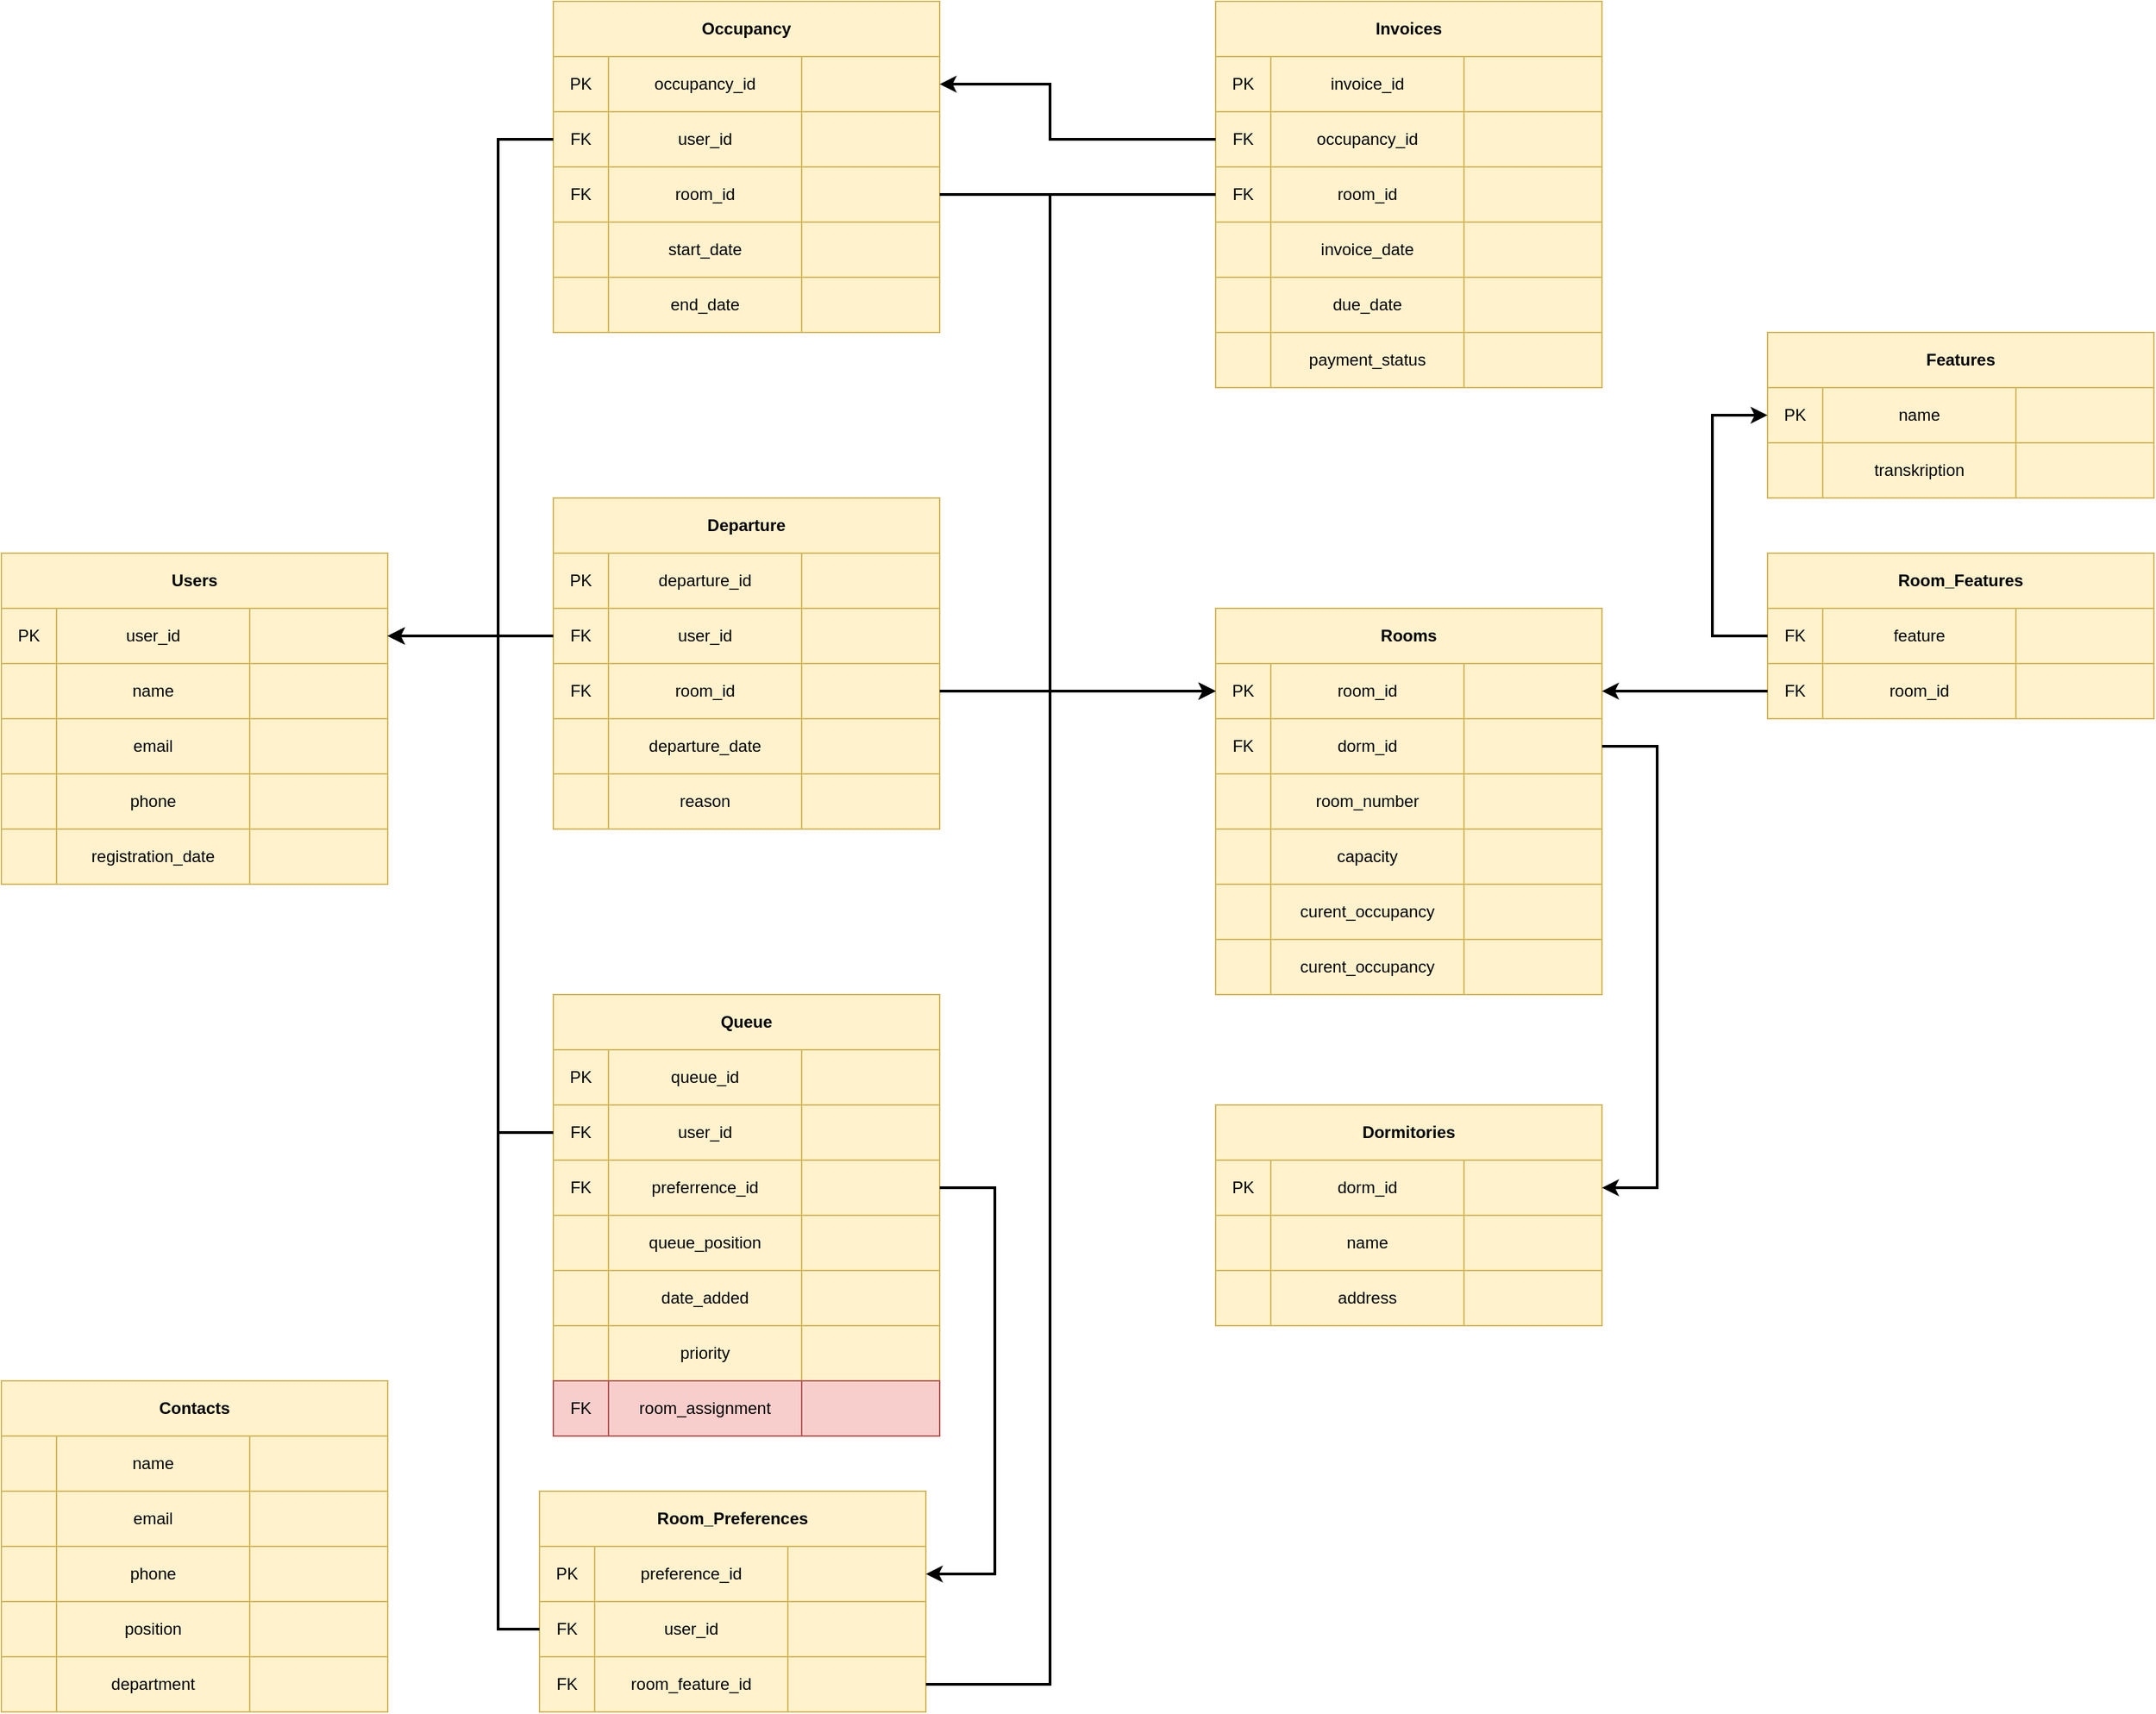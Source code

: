 <mxfile version="20.8.20" type="device"><diagram name="Page-1" id="lRfytCvjD8uovY4jOA4d"><mxGraphModel dx="3748" dy="2727" grid="1" gridSize="10" guides="1" tooltips="1" connect="1" arrows="1" fold="1" page="1" pageScale="1" pageWidth="850" pageHeight="1100" math="0" shadow="0"><root><mxCell id="0"/><mxCell id="1" parent="0"/><mxCell id="7bp9OatzDFfY3UHgap8u-29" value="Users" style="swimlane;whiteSpace=wrap;html=1;startSize=40;fillColor=#fff2cc;strokeColor=#d6b656;" vertex="1" parent="1"><mxGeometry x="-720" y="-40" width="280" height="240" as="geometry"/></mxCell><mxCell id="7bp9OatzDFfY3UHgap8u-30" value="" style="group;fillColor=#fff2cc;strokeColor=#d6b656;" vertex="1" connectable="0" parent="7bp9OatzDFfY3UHgap8u-29"><mxGeometry y="40" width="280" height="40" as="geometry"/></mxCell><mxCell id="7bp9OatzDFfY3UHgap8u-31" value="" style="text;html=1;strokeColor=#d6b656;fillColor=#fff2cc;align=center;verticalAlign=middle;whiteSpace=wrap;rounded=0;" vertex="1" parent="7bp9OatzDFfY3UHgap8u-30"><mxGeometry x="180" width="100" height="40" as="geometry"/></mxCell><mxCell id="7bp9OatzDFfY3UHgap8u-32" value="PK" style="text;html=1;strokeColor=#d6b656;fillColor=#fff2cc;align=center;verticalAlign=middle;whiteSpace=wrap;rounded=0;" vertex="1" parent="7bp9OatzDFfY3UHgap8u-30"><mxGeometry width="40" height="40" as="geometry"/></mxCell><mxCell id="7bp9OatzDFfY3UHgap8u-33" value="user_id" style="text;html=1;strokeColor=#d6b656;fillColor=#fff2cc;align=center;verticalAlign=middle;whiteSpace=wrap;rounded=0;" vertex="1" parent="7bp9OatzDFfY3UHgap8u-30"><mxGeometry x="40" width="140" height="40" as="geometry"/></mxCell><mxCell id="7bp9OatzDFfY3UHgap8u-34" value="" style="group;fillColor=#fff2cc;strokeColor=#d6b656;" vertex="1" connectable="0" parent="7bp9OatzDFfY3UHgap8u-29"><mxGeometry y="80" width="280" height="40" as="geometry"/></mxCell><mxCell id="7bp9OatzDFfY3UHgap8u-35" value="" style="text;html=1;strokeColor=#d6b656;fillColor=#fff2cc;align=center;verticalAlign=middle;whiteSpace=wrap;rounded=0;" vertex="1" parent="7bp9OatzDFfY3UHgap8u-34"><mxGeometry x="180" width="100" height="40" as="geometry"/></mxCell><mxCell id="7bp9OatzDFfY3UHgap8u-36" value="" style="text;html=1;strokeColor=#d6b656;fillColor=#fff2cc;align=center;verticalAlign=middle;whiteSpace=wrap;rounded=0;" vertex="1" parent="7bp9OatzDFfY3UHgap8u-34"><mxGeometry width="40" height="40" as="geometry"/></mxCell><mxCell id="7bp9OatzDFfY3UHgap8u-37" value="name" style="text;html=1;strokeColor=#d6b656;fillColor=#fff2cc;align=center;verticalAlign=middle;whiteSpace=wrap;rounded=0;" vertex="1" parent="7bp9OatzDFfY3UHgap8u-34"><mxGeometry x="40" width="140" height="40" as="geometry"/></mxCell><mxCell id="7bp9OatzDFfY3UHgap8u-38" value="" style="group;fillColor=#fff2cc;strokeColor=#d6b656;" vertex="1" connectable="0" parent="7bp9OatzDFfY3UHgap8u-29"><mxGeometry y="120" width="280" height="40" as="geometry"/></mxCell><mxCell id="7bp9OatzDFfY3UHgap8u-39" value="" style="text;html=1;strokeColor=#d6b656;fillColor=#fff2cc;align=center;verticalAlign=middle;whiteSpace=wrap;rounded=0;" vertex="1" parent="7bp9OatzDFfY3UHgap8u-38"><mxGeometry x="180" width="100" height="40" as="geometry"/></mxCell><mxCell id="7bp9OatzDFfY3UHgap8u-40" value="" style="text;html=1;strokeColor=#d6b656;fillColor=#fff2cc;align=center;verticalAlign=middle;whiteSpace=wrap;rounded=0;" vertex="1" parent="7bp9OatzDFfY3UHgap8u-38"><mxGeometry width="40" height="40" as="geometry"/></mxCell><mxCell id="7bp9OatzDFfY3UHgap8u-41" value="email" style="text;html=1;strokeColor=#d6b656;fillColor=#fff2cc;align=center;verticalAlign=middle;whiteSpace=wrap;rounded=0;" vertex="1" parent="7bp9OatzDFfY3UHgap8u-38"><mxGeometry x="40" width="140" height="40" as="geometry"/></mxCell><mxCell id="7bp9OatzDFfY3UHgap8u-42" value="" style="group;fillColor=#fff2cc;strokeColor=#d6b656;" vertex="1" connectable="0" parent="7bp9OatzDFfY3UHgap8u-29"><mxGeometry y="160" width="280" height="40" as="geometry"/></mxCell><mxCell id="7bp9OatzDFfY3UHgap8u-43" value="" style="text;html=1;strokeColor=#d6b656;fillColor=#fff2cc;align=center;verticalAlign=middle;whiteSpace=wrap;rounded=0;" vertex="1" parent="7bp9OatzDFfY3UHgap8u-42"><mxGeometry x="180" width="100" height="40" as="geometry"/></mxCell><mxCell id="7bp9OatzDFfY3UHgap8u-44" value="" style="text;html=1;strokeColor=#d6b656;fillColor=#fff2cc;align=center;verticalAlign=middle;whiteSpace=wrap;rounded=0;" vertex="1" parent="7bp9OatzDFfY3UHgap8u-42"><mxGeometry width="40" height="40" as="geometry"/></mxCell><mxCell id="7bp9OatzDFfY3UHgap8u-45" value="phone" style="text;html=1;strokeColor=#d6b656;fillColor=#fff2cc;align=center;verticalAlign=middle;whiteSpace=wrap;rounded=0;" vertex="1" parent="7bp9OatzDFfY3UHgap8u-42"><mxGeometry x="40" width="140" height="40" as="geometry"/></mxCell><mxCell id="7bp9OatzDFfY3UHgap8u-46" value="" style="group;fillColor=#fff2cc;strokeColor=#d6b656;" vertex="1" connectable="0" parent="7bp9OatzDFfY3UHgap8u-29"><mxGeometry y="200" width="280" height="40" as="geometry"/></mxCell><mxCell id="7bp9OatzDFfY3UHgap8u-47" value="" style="text;html=1;strokeColor=#d6b656;fillColor=#fff2cc;align=center;verticalAlign=middle;whiteSpace=wrap;rounded=0;" vertex="1" parent="7bp9OatzDFfY3UHgap8u-46"><mxGeometry x="180" width="100" height="40" as="geometry"/></mxCell><mxCell id="7bp9OatzDFfY3UHgap8u-48" value="" style="text;html=1;strokeColor=#d6b656;fillColor=#fff2cc;align=center;verticalAlign=middle;whiteSpace=wrap;rounded=0;" vertex="1" parent="7bp9OatzDFfY3UHgap8u-46"><mxGeometry width="40" height="40" as="geometry"/></mxCell><mxCell id="7bp9OatzDFfY3UHgap8u-49" value="registration_date" style="text;html=1;strokeColor=#d6b656;fillColor=#fff2cc;align=center;verticalAlign=middle;whiteSpace=wrap;rounded=0;" vertex="1" parent="7bp9OatzDFfY3UHgap8u-46"><mxGeometry x="40" width="140" height="40" as="geometry"/></mxCell><mxCell id="7bp9OatzDFfY3UHgap8u-50" value="Dormitories" style="swimlane;whiteSpace=wrap;html=1;startSize=40;fillColor=#fff2cc;strokeColor=#d6b656;" vertex="1" parent="1"><mxGeometry x="160" y="360" width="280" height="160" as="geometry"/></mxCell><mxCell id="7bp9OatzDFfY3UHgap8u-51" value="" style="group;fillColor=#fff2cc;strokeColor=#d6b656;" vertex="1" connectable="0" parent="7bp9OatzDFfY3UHgap8u-50"><mxGeometry y="40" width="280" height="40" as="geometry"/></mxCell><mxCell id="7bp9OatzDFfY3UHgap8u-52" value="" style="text;html=1;strokeColor=#d6b656;fillColor=#fff2cc;align=center;verticalAlign=middle;whiteSpace=wrap;rounded=0;" vertex="1" parent="7bp9OatzDFfY3UHgap8u-51"><mxGeometry x="180" width="100" height="40" as="geometry"/></mxCell><mxCell id="7bp9OatzDFfY3UHgap8u-53" value="PK" style="text;html=1;strokeColor=#d6b656;fillColor=#fff2cc;align=center;verticalAlign=middle;whiteSpace=wrap;rounded=0;" vertex="1" parent="7bp9OatzDFfY3UHgap8u-51"><mxGeometry width="40" height="40" as="geometry"/></mxCell><mxCell id="7bp9OatzDFfY3UHgap8u-54" value="dorm_id" style="text;html=1;strokeColor=#d6b656;fillColor=#fff2cc;align=center;verticalAlign=middle;whiteSpace=wrap;rounded=0;" vertex="1" parent="7bp9OatzDFfY3UHgap8u-51"><mxGeometry x="40" width="140" height="40" as="geometry"/></mxCell><mxCell id="7bp9OatzDFfY3UHgap8u-55" value="" style="group;fillColor=#fff2cc;strokeColor=#d6b656;" vertex="1" connectable="0" parent="7bp9OatzDFfY3UHgap8u-50"><mxGeometry y="80" width="280" height="40" as="geometry"/></mxCell><mxCell id="7bp9OatzDFfY3UHgap8u-56" value="" style="text;html=1;strokeColor=#d6b656;fillColor=#fff2cc;align=center;verticalAlign=middle;whiteSpace=wrap;rounded=0;" vertex="1" parent="7bp9OatzDFfY3UHgap8u-55"><mxGeometry x="180" width="100" height="40" as="geometry"/></mxCell><mxCell id="7bp9OatzDFfY3UHgap8u-57" value="" style="text;html=1;strokeColor=#d6b656;fillColor=#fff2cc;align=center;verticalAlign=middle;whiteSpace=wrap;rounded=0;" vertex="1" parent="7bp9OatzDFfY3UHgap8u-55"><mxGeometry width="40" height="40" as="geometry"/></mxCell><mxCell id="7bp9OatzDFfY3UHgap8u-58" value="name" style="text;html=1;strokeColor=#d6b656;fillColor=#fff2cc;align=center;verticalAlign=middle;whiteSpace=wrap;rounded=0;" vertex="1" parent="7bp9OatzDFfY3UHgap8u-55"><mxGeometry x="40" width="140" height="40" as="geometry"/></mxCell><mxCell id="7bp9OatzDFfY3UHgap8u-59" value="" style="group;fillColor=#fff2cc;strokeColor=#d6b656;" vertex="1" connectable="0" parent="7bp9OatzDFfY3UHgap8u-50"><mxGeometry y="120" width="280" height="40" as="geometry"/></mxCell><mxCell id="7bp9OatzDFfY3UHgap8u-60" value="" style="text;html=1;strokeColor=#d6b656;fillColor=#fff2cc;align=center;verticalAlign=middle;whiteSpace=wrap;rounded=0;" vertex="1" parent="7bp9OatzDFfY3UHgap8u-59"><mxGeometry x="180" width="100" height="40" as="geometry"/></mxCell><mxCell id="7bp9OatzDFfY3UHgap8u-61" value="" style="text;html=1;strokeColor=#d6b656;fillColor=#fff2cc;align=center;verticalAlign=middle;whiteSpace=wrap;rounded=0;" vertex="1" parent="7bp9OatzDFfY3UHgap8u-59"><mxGeometry width="40" height="40" as="geometry"/></mxCell><mxCell id="7bp9OatzDFfY3UHgap8u-62" value="address" style="text;html=1;strokeColor=#d6b656;fillColor=#fff2cc;align=center;verticalAlign=middle;whiteSpace=wrap;rounded=0;" vertex="1" parent="7bp9OatzDFfY3UHgap8u-59"><mxGeometry x="40" width="140" height="40" as="geometry"/></mxCell><mxCell id="7bp9OatzDFfY3UHgap8u-71" value="Rooms" style="swimlane;whiteSpace=wrap;html=1;startSize=40;fillColor=#fff2cc;strokeColor=#d6b656;" vertex="1" parent="1"><mxGeometry x="160" width="280" height="280" as="geometry"/></mxCell><mxCell id="7bp9OatzDFfY3UHgap8u-72" value="" style="group;fillColor=#fff2cc;strokeColor=#d6b656;" vertex="1" connectable="0" parent="7bp9OatzDFfY3UHgap8u-71"><mxGeometry y="40" width="280" height="40" as="geometry"/></mxCell><mxCell id="7bp9OatzDFfY3UHgap8u-73" value="" style="text;html=1;strokeColor=#d6b656;fillColor=#fff2cc;align=center;verticalAlign=middle;whiteSpace=wrap;rounded=0;" vertex="1" parent="7bp9OatzDFfY3UHgap8u-72"><mxGeometry x="180" width="100" height="40" as="geometry"/></mxCell><mxCell id="7bp9OatzDFfY3UHgap8u-74" value="PK" style="text;html=1;strokeColor=#d6b656;fillColor=#fff2cc;align=center;verticalAlign=middle;whiteSpace=wrap;rounded=0;" vertex="1" parent="7bp9OatzDFfY3UHgap8u-72"><mxGeometry width="40" height="40" as="geometry"/></mxCell><mxCell id="7bp9OatzDFfY3UHgap8u-75" value="room_id" style="text;html=1;strokeColor=#d6b656;fillColor=#fff2cc;align=center;verticalAlign=middle;whiteSpace=wrap;rounded=0;" vertex="1" parent="7bp9OatzDFfY3UHgap8u-72"><mxGeometry x="40" width="140" height="40" as="geometry"/></mxCell><mxCell id="7bp9OatzDFfY3UHgap8u-76" value="" style="group;fillColor=#fff2cc;strokeColor=#d6b656;" vertex="1" connectable="0" parent="7bp9OatzDFfY3UHgap8u-71"><mxGeometry y="80" width="280" height="40" as="geometry"/></mxCell><mxCell id="7bp9OatzDFfY3UHgap8u-77" value="" style="text;html=1;strokeColor=#d6b656;fillColor=#fff2cc;align=center;verticalAlign=middle;whiteSpace=wrap;rounded=0;" vertex="1" parent="7bp9OatzDFfY3UHgap8u-76"><mxGeometry x="180" width="100" height="40" as="geometry"/></mxCell><mxCell id="7bp9OatzDFfY3UHgap8u-78" value="FK" style="text;html=1;strokeColor=#d6b656;fillColor=#fff2cc;align=center;verticalAlign=middle;whiteSpace=wrap;rounded=0;" vertex="1" parent="7bp9OatzDFfY3UHgap8u-76"><mxGeometry width="40" height="40" as="geometry"/></mxCell><mxCell id="7bp9OatzDFfY3UHgap8u-79" value="dorm_id" style="text;html=1;strokeColor=#d6b656;fillColor=#fff2cc;align=center;verticalAlign=middle;whiteSpace=wrap;rounded=0;" vertex="1" parent="7bp9OatzDFfY3UHgap8u-76"><mxGeometry x="40" width="140" height="40" as="geometry"/></mxCell><mxCell id="7bp9OatzDFfY3UHgap8u-80" value="" style="group;fillColor=#fff2cc;strokeColor=#d6b656;" vertex="1" connectable="0" parent="7bp9OatzDFfY3UHgap8u-71"><mxGeometry y="120" width="280" height="40" as="geometry"/></mxCell><mxCell id="7bp9OatzDFfY3UHgap8u-81" value="" style="text;html=1;strokeColor=#d6b656;fillColor=#fff2cc;align=center;verticalAlign=middle;whiteSpace=wrap;rounded=0;" vertex="1" parent="7bp9OatzDFfY3UHgap8u-80"><mxGeometry x="180" width="100" height="40" as="geometry"/></mxCell><mxCell id="7bp9OatzDFfY3UHgap8u-82" value="" style="text;html=1;strokeColor=#d6b656;fillColor=#fff2cc;align=center;verticalAlign=middle;whiteSpace=wrap;rounded=0;" vertex="1" parent="7bp9OatzDFfY3UHgap8u-80"><mxGeometry width="40" height="40" as="geometry"/></mxCell><mxCell id="7bp9OatzDFfY3UHgap8u-83" value="room_number" style="text;html=1;strokeColor=#d6b656;fillColor=#fff2cc;align=center;verticalAlign=middle;whiteSpace=wrap;rounded=0;" vertex="1" parent="7bp9OatzDFfY3UHgap8u-80"><mxGeometry x="40" width="140" height="40" as="geometry"/></mxCell><mxCell id="7bp9OatzDFfY3UHgap8u-84" value="" style="group;fillColor=#fff2cc;strokeColor=#d6b656;" vertex="1" connectable="0" parent="7bp9OatzDFfY3UHgap8u-71"><mxGeometry y="160" width="280" height="40" as="geometry"/></mxCell><mxCell id="7bp9OatzDFfY3UHgap8u-85" value="" style="text;html=1;strokeColor=#d6b656;fillColor=#fff2cc;align=center;verticalAlign=middle;whiteSpace=wrap;rounded=0;" vertex="1" parent="7bp9OatzDFfY3UHgap8u-84"><mxGeometry x="180" width="100" height="40" as="geometry"/></mxCell><mxCell id="7bp9OatzDFfY3UHgap8u-86" value="" style="text;html=1;strokeColor=#d6b656;fillColor=#fff2cc;align=center;verticalAlign=middle;whiteSpace=wrap;rounded=0;" vertex="1" parent="7bp9OatzDFfY3UHgap8u-84"><mxGeometry width="40" height="40" as="geometry"/></mxCell><mxCell id="7bp9OatzDFfY3UHgap8u-87" value="capacity" style="text;html=1;strokeColor=#d6b656;fillColor=#fff2cc;align=center;verticalAlign=middle;whiteSpace=wrap;rounded=0;" vertex="1" parent="7bp9OatzDFfY3UHgap8u-84"><mxGeometry x="40" width="140" height="40" as="geometry"/></mxCell><mxCell id="7bp9OatzDFfY3UHgap8u-88" value="" style="group;fillColor=#fff2cc;strokeColor=#d6b656;" vertex="1" connectable="0" parent="7bp9OatzDFfY3UHgap8u-71"><mxGeometry y="200" width="280" height="40" as="geometry"/></mxCell><mxCell id="7bp9OatzDFfY3UHgap8u-89" value="" style="text;html=1;strokeColor=#d6b656;fillColor=#fff2cc;align=center;verticalAlign=middle;whiteSpace=wrap;rounded=0;" vertex="1" parent="7bp9OatzDFfY3UHgap8u-88"><mxGeometry x="180" width="100" height="40" as="geometry"/></mxCell><mxCell id="7bp9OatzDFfY3UHgap8u-90" value="" style="text;html=1;strokeColor=#d6b656;fillColor=#fff2cc;align=center;verticalAlign=middle;whiteSpace=wrap;rounded=0;" vertex="1" parent="7bp9OatzDFfY3UHgap8u-88"><mxGeometry width="40" height="40" as="geometry"/></mxCell><mxCell id="7bp9OatzDFfY3UHgap8u-91" value="curent_occupancy" style="text;html=1;strokeColor=#d6b656;fillColor=#fff2cc;align=center;verticalAlign=middle;whiteSpace=wrap;rounded=0;" vertex="1" parent="7bp9OatzDFfY3UHgap8u-88"><mxGeometry x="40" width="140" height="40" as="geometry"/></mxCell><mxCell id="7bp9OatzDFfY3UHgap8u-93" value="" style="group;fillColor=#fff2cc;strokeColor=#d6b656;" vertex="1" connectable="0" parent="7bp9OatzDFfY3UHgap8u-71"><mxGeometry y="240" width="280" height="40" as="geometry"/></mxCell><mxCell id="7bp9OatzDFfY3UHgap8u-94" value="" style="text;html=1;strokeColor=#d6b656;fillColor=#fff2cc;align=center;verticalAlign=middle;whiteSpace=wrap;rounded=0;" vertex="1" parent="7bp9OatzDFfY3UHgap8u-93"><mxGeometry x="180" width="100" height="40" as="geometry"/></mxCell><mxCell id="7bp9OatzDFfY3UHgap8u-95" value="" style="text;html=1;strokeColor=#d6b656;fillColor=#fff2cc;align=center;verticalAlign=middle;whiteSpace=wrap;rounded=0;" vertex="1" parent="7bp9OatzDFfY3UHgap8u-93"><mxGeometry width="40" height="40" as="geometry"/></mxCell><mxCell id="7bp9OatzDFfY3UHgap8u-96" value="curent_occupancy" style="text;html=1;strokeColor=#d6b656;fillColor=#fff2cc;align=center;verticalAlign=middle;whiteSpace=wrap;rounded=0;" vertex="1" parent="7bp9OatzDFfY3UHgap8u-93"><mxGeometry x="40" width="140" height="40" as="geometry"/></mxCell><mxCell id="7bp9OatzDFfY3UHgap8u-102" value="Room_Features" style="swimlane;whiteSpace=wrap;html=1;startSize=40;fillColor=#fff2cc;strokeColor=#d6b656;" vertex="1" parent="1"><mxGeometry x="560" y="-40" width="280" height="120" as="geometry"/></mxCell><mxCell id="7bp9OatzDFfY3UHgap8u-111" value="" style="group;fillColor=#fff2cc;strokeColor=#d6b656;" vertex="1" connectable="0" parent="7bp9OatzDFfY3UHgap8u-102"><mxGeometry y="40" width="280" height="40" as="geometry"/></mxCell><mxCell id="7bp9OatzDFfY3UHgap8u-112" value="" style="text;html=1;strokeColor=#d6b656;fillColor=#fff2cc;align=center;verticalAlign=middle;whiteSpace=wrap;rounded=0;" vertex="1" parent="7bp9OatzDFfY3UHgap8u-111"><mxGeometry x="180" width="100" height="40" as="geometry"/></mxCell><mxCell id="7bp9OatzDFfY3UHgap8u-113" value="FK" style="text;html=1;strokeColor=#d6b656;fillColor=#fff2cc;align=center;verticalAlign=middle;whiteSpace=wrap;rounded=0;" vertex="1" parent="7bp9OatzDFfY3UHgap8u-111"><mxGeometry width="40" height="40" as="geometry"/></mxCell><mxCell id="7bp9OatzDFfY3UHgap8u-114" value="feature" style="text;html=1;strokeColor=#d6b656;fillColor=#fff2cc;align=center;verticalAlign=middle;whiteSpace=wrap;rounded=0;" vertex="1" parent="7bp9OatzDFfY3UHgap8u-111"><mxGeometry x="40" width="140" height="40" as="geometry"/></mxCell><mxCell id="7bp9OatzDFfY3UHgap8u-107" value="" style="group;fillColor=#fff2cc;strokeColor=#d6b656;" vertex="1" connectable="0" parent="7bp9OatzDFfY3UHgap8u-102"><mxGeometry y="80" width="280" height="40" as="geometry"/></mxCell><mxCell id="7bp9OatzDFfY3UHgap8u-108" value="" style="text;html=1;strokeColor=#d6b656;fillColor=#fff2cc;align=center;verticalAlign=middle;whiteSpace=wrap;rounded=0;" vertex="1" parent="7bp9OatzDFfY3UHgap8u-107"><mxGeometry x="180" width="100" height="40" as="geometry"/></mxCell><mxCell id="7bp9OatzDFfY3UHgap8u-109" value="FK" style="text;html=1;strokeColor=#d6b656;fillColor=#fff2cc;align=center;verticalAlign=middle;whiteSpace=wrap;rounded=0;" vertex="1" parent="7bp9OatzDFfY3UHgap8u-107"><mxGeometry width="40" height="40" as="geometry"/></mxCell><mxCell id="7bp9OatzDFfY3UHgap8u-110" value="room_id" style="text;html=1;strokeColor=#d6b656;fillColor=#fff2cc;align=center;verticalAlign=middle;whiteSpace=wrap;rounded=0;" vertex="1" parent="7bp9OatzDFfY3UHgap8u-107"><mxGeometry x="40" width="140" height="40" as="geometry"/></mxCell><mxCell id="7bp9OatzDFfY3UHgap8u-123" value="Queue" style="swimlane;whiteSpace=wrap;html=1;startSize=40;fillColor=#fff2cc;strokeColor=#d6b656;" vertex="1" parent="1"><mxGeometry x="-320" y="280" width="280" height="320" as="geometry"/></mxCell><mxCell id="7bp9OatzDFfY3UHgap8u-124" value="" style="group;fillColor=#fff2cc;strokeColor=#d6b656;" vertex="1" connectable="0" parent="7bp9OatzDFfY3UHgap8u-123"><mxGeometry y="40" width="280" height="40" as="geometry"/></mxCell><mxCell id="7bp9OatzDFfY3UHgap8u-125" value="" style="text;html=1;strokeColor=#d6b656;fillColor=#fff2cc;align=center;verticalAlign=middle;whiteSpace=wrap;rounded=0;" vertex="1" parent="7bp9OatzDFfY3UHgap8u-124"><mxGeometry x="180" width="100" height="40" as="geometry"/></mxCell><mxCell id="7bp9OatzDFfY3UHgap8u-126" value="PK" style="text;html=1;strokeColor=#d6b656;fillColor=#fff2cc;align=center;verticalAlign=middle;whiteSpace=wrap;rounded=0;" vertex="1" parent="7bp9OatzDFfY3UHgap8u-124"><mxGeometry width="40" height="40" as="geometry"/></mxCell><mxCell id="7bp9OatzDFfY3UHgap8u-127" value="queue_id" style="text;html=1;strokeColor=#d6b656;fillColor=#fff2cc;align=center;verticalAlign=middle;whiteSpace=wrap;rounded=0;" vertex="1" parent="7bp9OatzDFfY3UHgap8u-124"><mxGeometry x="40" width="140" height="40" as="geometry"/></mxCell><mxCell id="7bp9OatzDFfY3UHgap8u-128" value="" style="group;fillColor=#fff2cc;strokeColor=#d6b656;" vertex="1" connectable="0" parent="7bp9OatzDFfY3UHgap8u-123"><mxGeometry y="80" width="280" height="40" as="geometry"/></mxCell><mxCell id="7bp9OatzDFfY3UHgap8u-129" value="" style="text;html=1;strokeColor=#d6b656;fillColor=#fff2cc;align=center;verticalAlign=middle;whiteSpace=wrap;rounded=0;" vertex="1" parent="7bp9OatzDFfY3UHgap8u-128"><mxGeometry x="180" width="100" height="40" as="geometry"/></mxCell><mxCell id="7bp9OatzDFfY3UHgap8u-130" value="FK" style="text;html=1;strokeColor=#d6b656;fillColor=#fff2cc;align=center;verticalAlign=middle;whiteSpace=wrap;rounded=0;" vertex="1" parent="7bp9OatzDFfY3UHgap8u-128"><mxGeometry width="40" height="40" as="geometry"/></mxCell><mxCell id="7bp9OatzDFfY3UHgap8u-131" value="user_id" style="text;html=1;strokeColor=#d6b656;fillColor=#fff2cc;align=center;verticalAlign=middle;whiteSpace=wrap;rounded=0;" vertex="1" parent="7bp9OatzDFfY3UHgap8u-128"><mxGeometry x="40" width="140" height="40" as="geometry"/></mxCell><mxCell id="7bp9OatzDFfY3UHgap8u-132" value="" style="group;fillColor=#fff2cc;strokeColor=#d6b656;" vertex="1" connectable="0" parent="7bp9OatzDFfY3UHgap8u-123"><mxGeometry y="120" width="280" height="40" as="geometry"/></mxCell><mxCell id="7bp9OatzDFfY3UHgap8u-133" value="" style="text;html=1;strokeColor=#d6b656;fillColor=#fff2cc;align=center;verticalAlign=middle;whiteSpace=wrap;rounded=0;" vertex="1" parent="7bp9OatzDFfY3UHgap8u-132"><mxGeometry x="180" width="100" height="40" as="geometry"/></mxCell><mxCell id="7bp9OatzDFfY3UHgap8u-134" value="FK" style="text;html=1;strokeColor=#d6b656;fillColor=#fff2cc;align=center;verticalAlign=middle;whiteSpace=wrap;rounded=0;" vertex="1" parent="7bp9OatzDFfY3UHgap8u-132"><mxGeometry width="40" height="40" as="geometry"/></mxCell><mxCell id="7bp9OatzDFfY3UHgap8u-135" value="preferrence_id" style="text;html=1;strokeColor=#d6b656;fillColor=#fff2cc;align=center;verticalAlign=middle;whiteSpace=wrap;rounded=0;" vertex="1" parent="7bp9OatzDFfY3UHgap8u-132"><mxGeometry x="40" width="140" height="40" as="geometry"/></mxCell><mxCell id="7bp9OatzDFfY3UHgap8u-136" value="" style="group;fillColor=#fff2cc;strokeColor=#d6b656;" vertex="1" connectable="0" parent="7bp9OatzDFfY3UHgap8u-123"><mxGeometry y="160" width="280" height="40" as="geometry"/></mxCell><mxCell id="7bp9OatzDFfY3UHgap8u-137" value="" style="text;html=1;strokeColor=#d6b656;fillColor=#fff2cc;align=center;verticalAlign=middle;whiteSpace=wrap;rounded=0;" vertex="1" parent="7bp9OatzDFfY3UHgap8u-136"><mxGeometry x="180" width="100" height="40" as="geometry"/></mxCell><mxCell id="7bp9OatzDFfY3UHgap8u-138" value="" style="text;html=1;strokeColor=#d6b656;fillColor=#fff2cc;align=center;verticalAlign=middle;whiteSpace=wrap;rounded=0;" vertex="1" parent="7bp9OatzDFfY3UHgap8u-136"><mxGeometry width="40" height="40" as="geometry"/></mxCell><mxCell id="7bp9OatzDFfY3UHgap8u-139" value="queue_position" style="text;html=1;strokeColor=#d6b656;fillColor=#fff2cc;align=center;verticalAlign=middle;whiteSpace=wrap;rounded=0;" vertex="1" parent="7bp9OatzDFfY3UHgap8u-136"><mxGeometry x="40" width="140" height="40" as="geometry"/></mxCell><mxCell id="7bp9OatzDFfY3UHgap8u-140" value="" style="group;fillColor=#fff2cc;strokeColor=#d6b656;" vertex="1" connectable="0" parent="7bp9OatzDFfY3UHgap8u-123"><mxGeometry y="200" width="280" height="40" as="geometry"/></mxCell><mxCell id="7bp9OatzDFfY3UHgap8u-141" value="" style="text;html=1;strokeColor=#d6b656;fillColor=#fff2cc;align=center;verticalAlign=middle;whiteSpace=wrap;rounded=0;" vertex="1" parent="7bp9OatzDFfY3UHgap8u-140"><mxGeometry x="180" width="100" height="40" as="geometry"/></mxCell><mxCell id="7bp9OatzDFfY3UHgap8u-142" value="" style="text;html=1;strokeColor=#d6b656;fillColor=#fff2cc;align=center;verticalAlign=middle;whiteSpace=wrap;rounded=0;" vertex="1" parent="7bp9OatzDFfY3UHgap8u-140"><mxGeometry width="40" height="40" as="geometry"/></mxCell><mxCell id="7bp9OatzDFfY3UHgap8u-143" value="date_added" style="text;html=1;strokeColor=#d6b656;fillColor=#fff2cc;align=center;verticalAlign=middle;whiteSpace=wrap;rounded=0;" vertex="1" parent="7bp9OatzDFfY3UHgap8u-140"><mxGeometry x="40" width="140" height="40" as="geometry"/></mxCell><mxCell id="7bp9OatzDFfY3UHgap8u-165" value="" style="group;fillColor=#fff2cc;strokeColor=#d6b656;" vertex="1" connectable="0" parent="7bp9OatzDFfY3UHgap8u-123"><mxGeometry y="240" width="280" height="40" as="geometry"/></mxCell><mxCell id="7bp9OatzDFfY3UHgap8u-166" value="" style="text;html=1;strokeColor=#d6b656;fillColor=#fff2cc;align=center;verticalAlign=middle;whiteSpace=wrap;rounded=0;" vertex="1" parent="7bp9OatzDFfY3UHgap8u-165"><mxGeometry x="180" width="100" height="40" as="geometry"/></mxCell><mxCell id="7bp9OatzDFfY3UHgap8u-167" value="" style="text;html=1;strokeColor=#d6b656;fillColor=#fff2cc;align=center;verticalAlign=middle;whiteSpace=wrap;rounded=0;" vertex="1" parent="7bp9OatzDFfY3UHgap8u-165"><mxGeometry width="40" height="40" as="geometry"/></mxCell><mxCell id="7bp9OatzDFfY3UHgap8u-168" value="priority" style="text;html=1;strokeColor=#d6b656;fillColor=#fff2cc;align=center;verticalAlign=middle;whiteSpace=wrap;rounded=0;" vertex="1" parent="7bp9OatzDFfY3UHgap8u-165"><mxGeometry x="40" width="140" height="40" as="geometry"/></mxCell><mxCell id="7bp9OatzDFfY3UHgap8u-169" value="" style="group;fillColor=#f5f5f5;strokeColor=#666666;fontColor=#333333;" vertex="1" connectable="0" parent="7bp9OatzDFfY3UHgap8u-123"><mxGeometry y="280" width="280" height="40" as="geometry"/></mxCell><mxCell id="7bp9OatzDFfY3UHgap8u-170" value="" style="text;html=1;strokeColor=#b85450;fillColor=#f8cecc;align=center;verticalAlign=middle;whiteSpace=wrap;rounded=0;" vertex="1" parent="7bp9OatzDFfY3UHgap8u-169"><mxGeometry x="180" width="100" height="40" as="geometry"/></mxCell><mxCell id="7bp9OatzDFfY3UHgap8u-171" value="FK" style="text;html=1;strokeColor=#b85450;fillColor=#f8cecc;align=center;verticalAlign=middle;whiteSpace=wrap;rounded=0;" vertex="1" parent="7bp9OatzDFfY3UHgap8u-169"><mxGeometry width="40" height="40" as="geometry"/></mxCell><mxCell id="7bp9OatzDFfY3UHgap8u-172" value="room_assignment" style="text;html=1;strokeColor=#b85450;fillColor=#f8cecc;align=center;verticalAlign=middle;whiteSpace=wrap;rounded=0;" vertex="1" parent="7bp9OatzDFfY3UHgap8u-169"><mxGeometry x="40" width="140" height="40" as="geometry"/></mxCell><mxCell id="7bp9OatzDFfY3UHgap8u-173" value="Occupancy" style="swimlane;whiteSpace=wrap;html=1;startSize=40;fillColor=#fff2cc;strokeColor=#d6b656;" vertex="1" parent="1"><mxGeometry x="-320" y="-440" width="280" height="240" as="geometry"/></mxCell><mxCell id="7bp9OatzDFfY3UHgap8u-174" value="" style="group;fillColor=#fff2cc;strokeColor=#d6b656;" vertex="1" connectable="0" parent="7bp9OatzDFfY3UHgap8u-173"><mxGeometry y="40" width="280" height="40" as="geometry"/></mxCell><mxCell id="7bp9OatzDFfY3UHgap8u-175" value="" style="text;html=1;strokeColor=#d6b656;fillColor=#fff2cc;align=center;verticalAlign=middle;whiteSpace=wrap;rounded=0;" vertex="1" parent="7bp9OatzDFfY3UHgap8u-174"><mxGeometry x="180" width="100" height="40" as="geometry"/></mxCell><mxCell id="7bp9OatzDFfY3UHgap8u-176" value="PK" style="text;html=1;strokeColor=#d6b656;fillColor=#fff2cc;align=center;verticalAlign=middle;whiteSpace=wrap;rounded=0;" vertex="1" parent="7bp9OatzDFfY3UHgap8u-174"><mxGeometry width="40" height="40" as="geometry"/></mxCell><mxCell id="7bp9OatzDFfY3UHgap8u-177" value="occupancy_id" style="text;html=1;strokeColor=#d6b656;fillColor=#fff2cc;align=center;verticalAlign=middle;whiteSpace=wrap;rounded=0;" vertex="1" parent="7bp9OatzDFfY3UHgap8u-174"><mxGeometry x="40" width="140" height="40" as="geometry"/></mxCell><mxCell id="7bp9OatzDFfY3UHgap8u-178" value="" style="group;fillColor=#fff2cc;strokeColor=#d6b656;" vertex="1" connectable="0" parent="7bp9OatzDFfY3UHgap8u-173"><mxGeometry y="80" width="280" height="40" as="geometry"/></mxCell><mxCell id="7bp9OatzDFfY3UHgap8u-179" value="" style="text;html=1;strokeColor=#d6b656;fillColor=#fff2cc;align=center;verticalAlign=middle;whiteSpace=wrap;rounded=0;" vertex="1" parent="7bp9OatzDFfY3UHgap8u-178"><mxGeometry x="180" width="100" height="40" as="geometry"/></mxCell><mxCell id="7bp9OatzDFfY3UHgap8u-180" value="FK" style="text;html=1;strokeColor=#d6b656;fillColor=#fff2cc;align=center;verticalAlign=middle;whiteSpace=wrap;rounded=0;" vertex="1" parent="7bp9OatzDFfY3UHgap8u-178"><mxGeometry width="40" height="40" as="geometry"/></mxCell><mxCell id="7bp9OatzDFfY3UHgap8u-181" value="user_id" style="text;html=1;strokeColor=#d6b656;fillColor=#fff2cc;align=center;verticalAlign=middle;whiteSpace=wrap;rounded=0;" vertex="1" parent="7bp9OatzDFfY3UHgap8u-178"><mxGeometry x="40" width="140" height="40" as="geometry"/></mxCell><mxCell id="7bp9OatzDFfY3UHgap8u-182" value="" style="group;fillColor=#fff2cc;strokeColor=#d6b656;" vertex="1" connectable="0" parent="7bp9OatzDFfY3UHgap8u-173"><mxGeometry y="120" width="280" height="40" as="geometry"/></mxCell><mxCell id="7bp9OatzDFfY3UHgap8u-183" value="" style="text;html=1;strokeColor=#d6b656;fillColor=#fff2cc;align=center;verticalAlign=middle;whiteSpace=wrap;rounded=0;" vertex="1" parent="7bp9OatzDFfY3UHgap8u-182"><mxGeometry x="180" width="100" height="40" as="geometry"/></mxCell><mxCell id="7bp9OatzDFfY3UHgap8u-184" value="FK" style="text;html=1;strokeColor=#d6b656;fillColor=#fff2cc;align=center;verticalAlign=middle;whiteSpace=wrap;rounded=0;" vertex="1" parent="7bp9OatzDFfY3UHgap8u-182"><mxGeometry width="40" height="40" as="geometry"/></mxCell><mxCell id="7bp9OatzDFfY3UHgap8u-185" value="room_id" style="text;html=1;strokeColor=#d6b656;fillColor=#fff2cc;align=center;verticalAlign=middle;whiteSpace=wrap;rounded=0;" vertex="1" parent="7bp9OatzDFfY3UHgap8u-182"><mxGeometry x="40" width="140" height="40" as="geometry"/></mxCell><mxCell id="7bp9OatzDFfY3UHgap8u-186" value="" style="group;fillColor=#fff2cc;strokeColor=#d6b656;" vertex="1" connectable="0" parent="7bp9OatzDFfY3UHgap8u-173"><mxGeometry y="160" width="280" height="40" as="geometry"/></mxCell><mxCell id="7bp9OatzDFfY3UHgap8u-187" value="" style="text;html=1;strokeColor=#d6b656;fillColor=#fff2cc;align=center;verticalAlign=middle;whiteSpace=wrap;rounded=0;" vertex="1" parent="7bp9OatzDFfY3UHgap8u-186"><mxGeometry x="180" width="100" height="40" as="geometry"/></mxCell><mxCell id="7bp9OatzDFfY3UHgap8u-188" value="" style="text;html=1;strokeColor=#d6b656;fillColor=#fff2cc;align=center;verticalAlign=middle;whiteSpace=wrap;rounded=0;" vertex="1" parent="7bp9OatzDFfY3UHgap8u-186"><mxGeometry width="40" height="40" as="geometry"/></mxCell><mxCell id="7bp9OatzDFfY3UHgap8u-189" value="start_date" style="text;html=1;strokeColor=#d6b656;fillColor=#fff2cc;align=center;verticalAlign=middle;whiteSpace=wrap;rounded=0;" vertex="1" parent="7bp9OatzDFfY3UHgap8u-186"><mxGeometry x="40" width="140" height="40" as="geometry"/></mxCell><mxCell id="7bp9OatzDFfY3UHgap8u-190" value="" style="group;fillColor=#fff2cc;strokeColor=#d6b656;" vertex="1" connectable="0" parent="7bp9OatzDFfY3UHgap8u-173"><mxGeometry y="200" width="280" height="40" as="geometry"/></mxCell><mxCell id="7bp9OatzDFfY3UHgap8u-191" value="" style="text;html=1;strokeColor=#d6b656;fillColor=#fff2cc;align=center;verticalAlign=middle;whiteSpace=wrap;rounded=0;" vertex="1" parent="7bp9OatzDFfY3UHgap8u-190"><mxGeometry x="180" width="100" height="40" as="geometry"/></mxCell><mxCell id="7bp9OatzDFfY3UHgap8u-192" value="" style="text;html=1;strokeColor=#d6b656;fillColor=#fff2cc;align=center;verticalAlign=middle;whiteSpace=wrap;rounded=0;" vertex="1" parent="7bp9OatzDFfY3UHgap8u-190"><mxGeometry width="40" height="40" as="geometry"/></mxCell><mxCell id="7bp9OatzDFfY3UHgap8u-193" value="end_date" style="text;html=1;strokeColor=#d6b656;fillColor=#fff2cc;align=center;verticalAlign=middle;whiteSpace=wrap;rounded=0;" vertex="1" parent="7bp9OatzDFfY3UHgap8u-190"><mxGeometry x="40" width="140" height="40" as="geometry"/></mxCell><mxCell id="7bp9OatzDFfY3UHgap8u-194" value="Departure" style="swimlane;whiteSpace=wrap;html=1;startSize=40;fillColor=#fff2cc;strokeColor=#d6b656;" vertex="1" parent="1"><mxGeometry x="-320" y="-80" width="280" height="240" as="geometry"/></mxCell><mxCell id="7bp9OatzDFfY3UHgap8u-195" value="" style="group;fillColor=#fff2cc;strokeColor=#d6b656;" vertex="1" connectable="0" parent="7bp9OatzDFfY3UHgap8u-194"><mxGeometry y="40" width="280" height="40" as="geometry"/></mxCell><mxCell id="7bp9OatzDFfY3UHgap8u-196" value="" style="text;html=1;strokeColor=#d6b656;fillColor=#fff2cc;align=center;verticalAlign=middle;whiteSpace=wrap;rounded=0;" vertex="1" parent="7bp9OatzDFfY3UHgap8u-195"><mxGeometry x="180" width="100" height="40" as="geometry"/></mxCell><mxCell id="7bp9OatzDFfY3UHgap8u-197" value="PK" style="text;html=1;strokeColor=#d6b656;fillColor=#fff2cc;align=center;verticalAlign=middle;whiteSpace=wrap;rounded=0;" vertex="1" parent="7bp9OatzDFfY3UHgap8u-195"><mxGeometry width="40" height="40" as="geometry"/></mxCell><mxCell id="7bp9OatzDFfY3UHgap8u-198" value="departure_id" style="text;html=1;strokeColor=#d6b656;fillColor=#fff2cc;align=center;verticalAlign=middle;whiteSpace=wrap;rounded=0;" vertex="1" parent="7bp9OatzDFfY3UHgap8u-195"><mxGeometry x="40" width="140" height="40" as="geometry"/></mxCell><mxCell id="7bp9OatzDFfY3UHgap8u-199" value="" style="group;fillColor=#fff2cc;strokeColor=#d6b656;" vertex="1" connectable="0" parent="7bp9OatzDFfY3UHgap8u-194"><mxGeometry y="80" width="280" height="40" as="geometry"/></mxCell><mxCell id="7bp9OatzDFfY3UHgap8u-200" value="" style="text;html=1;strokeColor=#d6b656;fillColor=#fff2cc;align=center;verticalAlign=middle;whiteSpace=wrap;rounded=0;" vertex="1" parent="7bp9OatzDFfY3UHgap8u-199"><mxGeometry x="180" width="100" height="40" as="geometry"/></mxCell><mxCell id="7bp9OatzDFfY3UHgap8u-201" value="FK" style="text;html=1;strokeColor=#d6b656;fillColor=#fff2cc;align=center;verticalAlign=middle;whiteSpace=wrap;rounded=0;" vertex="1" parent="7bp9OatzDFfY3UHgap8u-199"><mxGeometry width="40" height="40" as="geometry"/></mxCell><mxCell id="7bp9OatzDFfY3UHgap8u-202" value="user_id" style="text;html=1;strokeColor=#d6b656;fillColor=#fff2cc;align=center;verticalAlign=middle;whiteSpace=wrap;rounded=0;" vertex="1" parent="7bp9OatzDFfY3UHgap8u-199"><mxGeometry x="40" width="140" height="40" as="geometry"/></mxCell><mxCell id="7bp9OatzDFfY3UHgap8u-203" value="" style="group;fillColor=#fff2cc;strokeColor=#d6b656;" vertex="1" connectable="0" parent="7bp9OatzDFfY3UHgap8u-194"><mxGeometry y="120" width="280" height="40" as="geometry"/></mxCell><mxCell id="7bp9OatzDFfY3UHgap8u-204" value="" style="text;html=1;strokeColor=#d6b656;fillColor=#fff2cc;align=center;verticalAlign=middle;whiteSpace=wrap;rounded=0;" vertex="1" parent="7bp9OatzDFfY3UHgap8u-203"><mxGeometry x="180" width="100" height="40" as="geometry"/></mxCell><mxCell id="7bp9OatzDFfY3UHgap8u-205" value="FK" style="text;html=1;strokeColor=#d6b656;fillColor=#fff2cc;align=center;verticalAlign=middle;whiteSpace=wrap;rounded=0;" vertex="1" parent="7bp9OatzDFfY3UHgap8u-203"><mxGeometry width="40" height="40" as="geometry"/></mxCell><mxCell id="7bp9OatzDFfY3UHgap8u-206" value="room_id" style="text;html=1;strokeColor=#d6b656;fillColor=#fff2cc;align=center;verticalAlign=middle;whiteSpace=wrap;rounded=0;" vertex="1" parent="7bp9OatzDFfY3UHgap8u-203"><mxGeometry x="40" width="140" height="40" as="geometry"/></mxCell><mxCell id="7bp9OatzDFfY3UHgap8u-207" value="" style="group;fillColor=#fff2cc;strokeColor=#d6b656;" vertex="1" connectable="0" parent="7bp9OatzDFfY3UHgap8u-194"><mxGeometry y="160" width="280" height="40" as="geometry"/></mxCell><mxCell id="7bp9OatzDFfY3UHgap8u-208" value="" style="text;html=1;strokeColor=#d6b656;fillColor=#fff2cc;align=center;verticalAlign=middle;whiteSpace=wrap;rounded=0;" vertex="1" parent="7bp9OatzDFfY3UHgap8u-207"><mxGeometry x="180" width="100" height="40" as="geometry"/></mxCell><mxCell id="7bp9OatzDFfY3UHgap8u-209" value="" style="text;html=1;strokeColor=#d6b656;fillColor=#fff2cc;align=center;verticalAlign=middle;whiteSpace=wrap;rounded=0;" vertex="1" parent="7bp9OatzDFfY3UHgap8u-207"><mxGeometry width="40" height="40" as="geometry"/></mxCell><mxCell id="7bp9OatzDFfY3UHgap8u-210" value="departure_date" style="text;html=1;strokeColor=#d6b656;fillColor=#fff2cc;align=center;verticalAlign=middle;whiteSpace=wrap;rounded=0;" vertex="1" parent="7bp9OatzDFfY3UHgap8u-207"><mxGeometry x="40" width="140" height="40" as="geometry"/></mxCell><mxCell id="7bp9OatzDFfY3UHgap8u-211" value="" style="group;fillColor=#fff2cc;strokeColor=#d6b656;" vertex="1" connectable="0" parent="7bp9OatzDFfY3UHgap8u-194"><mxGeometry y="200" width="280" height="40" as="geometry"/></mxCell><mxCell id="7bp9OatzDFfY3UHgap8u-212" value="" style="text;html=1;strokeColor=#d6b656;fillColor=#fff2cc;align=center;verticalAlign=middle;whiteSpace=wrap;rounded=0;" vertex="1" parent="7bp9OatzDFfY3UHgap8u-211"><mxGeometry x="180" width="100" height="40" as="geometry"/></mxCell><mxCell id="7bp9OatzDFfY3UHgap8u-213" value="" style="text;html=1;strokeColor=#d6b656;fillColor=#fff2cc;align=center;verticalAlign=middle;whiteSpace=wrap;rounded=0;" vertex="1" parent="7bp9OatzDFfY3UHgap8u-211"><mxGeometry width="40" height="40" as="geometry"/></mxCell><mxCell id="7bp9OatzDFfY3UHgap8u-214" value="reason" style="text;html=1;strokeColor=#d6b656;fillColor=#fff2cc;align=center;verticalAlign=middle;whiteSpace=wrap;rounded=0;" vertex="1" parent="7bp9OatzDFfY3UHgap8u-211"><mxGeometry x="40" width="140" height="40" as="geometry"/></mxCell><mxCell id="7bp9OatzDFfY3UHgap8u-215" value="Invoices" style="swimlane;whiteSpace=wrap;html=1;startSize=40;fillColor=#fff2cc;strokeColor=#d6b656;" vertex="1" parent="1"><mxGeometry x="160" y="-440" width="280" height="280" as="geometry"/></mxCell><mxCell id="7bp9OatzDFfY3UHgap8u-216" value="" style="group;fillColor=#fff2cc;strokeColor=#d6b656;" vertex="1" connectable="0" parent="7bp9OatzDFfY3UHgap8u-215"><mxGeometry y="40" width="280" height="40" as="geometry"/></mxCell><mxCell id="7bp9OatzDFfY3UHgap8u-217" value="" style="text;html=1;strokeColor=#d6b656;fillColor=#fff2cc;align=center;verticalAlign=middle;whiteSpace=wrap;rounded=0;" vertex="1" parent="7bp9OatzDFfY3UHgap8u-216"><mxGeometry x="180" width="100" height="40" as="geometry"/></mxCell><mxCell id="7bp9OatzDFfY3UHgap8u-218" value="PK" style="text;html=1;strokeColor=#d6b656;fillColor=#fff2cc;align=center;verticalAlign=middle;whiteSpace=wrap;rounded=0;" vertex="1" parent="7bp9OatzDFfY3UHgap8u-216"><mxGeometry width="40" height="40" as="geometry"/></mxCell><mxCell id="7bp9OatzDFfY3UHgap8u-219" value="invoice_id" style="text;html=1;strokeColor=#d6b656;fillColor=#fff2cc;align=center;verticalAlign=middle;whiteSpace=wrap;rounded=0;" vertex="1" parent="7bp9OatzDFfY3UHgap8u-216"><mxGeometry x="40" width="140" height="40" as="geometry"/></mxCell><mxCell id="7bp9OatzDFfY3UHgap8u-220" value="" style="group;fillColor=#fff2cc;strokeColor=#d6b656;" vertex="1" connectable="0" parent="7bp9OatzDFfY3UHgap8u-215"><mxGeometry y="80" width="280" height="40" as="geometry"/></mxCell><mxCell id="7bp9OatzDFfY3UHgap8u-221" value="" style="text;html=1;strokeColor=#d6b656;fillColor=#fff2cc;align=center;verticalAlign=middle;whiteSpace=wrap;rounded=0;" vertex="1" parent="7bp9OatzDFfY3UHgap8u-220"><mxGeometry x="180" width="100" height="40" as="geometry"/></mxCell><mxCell id="7bp9OatzDFfY3UHgap8u-222" value="FK" style="text;html=1;strokeColor=#d6b656;fillColor=#fff2cc;align=center;verticalAlign=middle;whiteSpace=wrap;rounded=0;" vertex="1" parent="7bp9OatzDFfY3UHgap8u-220"><mxGeometry width="40" height="40" as="geometry"/></mxCell><mxCell id="7bp9OatzDFfY3UHgap8u-223" value="occupancy_id" style="text;html=1;strokeColor=#d6b656;fillColor=#fff2cc;align=center;verticalAlign=middle;whiteSpace=wrap;rounded=0;" vertex="1" parent="7bp9OatzDFfY3UHgap8u-220"><mxGeometry x="40" width="140" height="40" as="geometry"/></mxCell><mxCell id="7bp9OatzDFfY3UHgap8u-224" value="" style="group;fillColor=#fff2cc;strokeColor=#d6b656;" vertex="1" connectable="0" parent="7bp9OatzDFfY3UHgap8u-215"><mxGeometry y="120" width="280" height="40" as="geometry"/></mxCell><mxCell id="7bp9OatzDFfY3UHgap8u-225" value="" style="text;html=1;strokeColor=#d6b656;fillColor=#fff2cc;align=center;verticalAlign=middle;whiteSpace=wrap;rounded=0;" vertex="1" parent="7bp9OatzDFfY3UHgap8u-224"><mxGeometry x="180" width="100" height="40" as="geometry"/></mxCell><mxCell id="7bp9OatzDFfY3UHgap8u-226" value="FK" style="text;html=1;strokeColor=#d6b656;fillColor=#fff2cc;align=center;verticalAlign=middle;whiteSpace=wrap;rounded=0;" vertex="1" parent="7bp9OatzDFfY3UHgap8u-224"><mxGeometry width="40" height="40" as="geometry"/></mxCell><mxCell id="7bp9OatzDFfY3UHgap8u-227" value="room_id" style="text;html=1;strokeColor=#d6b656;fillColor=#fff2cc;align=center;verticalAlign=middle;whiteSpace=wrap;rounded=0;" vertex="1" parent="7bp9OatzDFfY3UHgap8u-224"><mxGeometry x="40" width="140" height="40" as="geometry"/></mxCell><mxCell id="7bp9OatzDFfY3UHgap8u-228" value="" style="group;fillColor=#fff2cc;strokeColor=#d6b656;" vertex="1" connectable="0" parent="7bp9OatzDFfY3UHgap8u-215"><mxGeometry y="160" width="280" height="40" as="geometry"/></mxCell><mxCell id="7bp9OatzDFfY3UHgap8u-229" value="" style="text;html=1;strokeColor=#d6b656;fillColor=#fff2cc;align=center;verticalAlign=middle;whiteSpace=wrap;rounded=0;" vertex="1" parent="7bp9OatzDFfY3UHgap8u-228"><mxGeometry x="180" width="100" height="40" as="geometry"/></mxCell><mxCell id="7bp9OatzDFfY3UHgap8u-230" value="" style="text;html=1;strokeColor=#d6b656;fillColor=#fff2cc;align=center;verticalAlign=middle;whiteSpace=wrap;rounded=0;" vertex="1" parent="7bp9OatzDFfY3UHgap8u-228"><mxGeometry width="40" height="40" as="geometry"/></mxCell><mxCell id="7bp9OatzDFfY3UHgap8u-231" value="invoice_date" style="text;html=1;strokeColor=#d6b656;fillColor=#fff2cc;align=center;verticalAlign=middle;whiteSpace=wrap;rounded=0;" vertex="1" parent="7bp9OatzDFfY3UHgap8u-228"><mxGeometry x="40" width="140" height="40" as="geometry"/></mxCell><mxCell id="7bp9OatzDFfY3UHgap8u-232" value="" style="group;fillColor=#fff2cc;strokeColor=#d6b656;" vertex="1" connectable="0" parent="7bp9OatzDFfY3UHgap8u-215"><mxGeometry y="200" width="280" height="40" as="geometry"/></mxCell><mxCell id="7bp9OatzDFfY3UHgap8u-233" value="" style="text;html=1;strokeColor=#d6b656;fillColor=#fff2cc;align=center;verticalAlign=middle;whiteSpace=wrap;rounded=0;" vertex="1" parent="7bp9OatzDFfY3UHgap8u-232"><mxGeometry x="180" width="100" height="40" as="geometry"/></mxCell><mxCell id="7bp9OatzDFfY3UHgap8u-234" value="" style="text;html=1;strokeColor=#d6b656;fillColor=#fff2cc;align=center;verticalAlign=middle;whiteSpace=wrap;rounded=0;" vertex="1" parent="7bp9OatzDFfY3UHgap8u-232"><mxGeometry width="40" height="40" as="geometry"/></mxCell><mxCell id="7bp9OatzDFfY3UHgap8u-235" value="due_date" style="text;html=1;strokeColor=#d6b656;fillColor=#fff2cc;align=center;verticalAlign=middle;whiteSpace=wrap;rounded=0;" vertex="1" parent="7bp9OatzDFfY3UHgap8u-232"><mxGeometry x="40" width="140" height="40" as="geometry"/></mxCell><mxCell id="7bp9OatzDFfY3UHgap8u-237" value="" style="group;fillColor=#fff2cc;strokeColor=#d6b656;" vertex="1" connectable="0" parent="7bp9OatzDFfY3UHgap8u-215"><mxGeometry y="240" width="280" height="40" as="geometry"/></mxCell><mxCell id="7bp9OatzDFfY3UHgap8u-238" value="" style="text;html=1;strokeColor=#d6b656;fillColor=#fff2cc;align=center;verticalAlign=middle;whiteSpace=wrap;rounded=0;" vertex="1" parent="7bp9OatzDFfY3UHgap8u-237"><mxGeometry x="180" width="100" height="40" as="geometry"/></mxCell><mxCell id="7bp9OatzDFfY3UHgap8u-239" value="" style="text;html=1;strokeColor=#d6b656;fillColor=#fff2cc;align=center;verticalAlign=middle;whiteSpace=wrap;rounded=0;" vertex="1" parent="7bp9OatzDFfY3UHgap8u-237"><mxGeometry width="40" height="40" as="geometry"/></mxCell><mxCell id="7bp9OatzDFfY3UHgap8u-240" value="payment_status" style="text;html=1;strokeColor=#d6b656;fillColor=#fff2cc;align=center;verticalAlign=middle;whiteSpace=wrap;rounded=0;" vertex="1" parent="7bp9OatzDFfY3UHgap8u-237"><mxGeometry x="40" width="140" height="40" as="geometry"/></mxCell><mxCell id="7bp9OatzDFfY3UHgap8u-241" value="Contacts" style="swimlane;whiteSpace=wrap;html=1;startSize=40;fillColor=#fff2cc;strokeColor=#d6b656;" vertex="1" parent="1"><mxGeometry x="-720" y="560" width="280" height="240" as="geometry"/></mxCell><mxCell id="7bp9OatzDFfY3UHgap8u-242" value="" style="group;fillColor=#fff2cc;strokeColor=#d6b656;" vertex="1" connectable="0" parent="7bp9OatzDFfY3UHgap8u-241"><mxGeometry y="40" width="280" height="40" as="geometry"/></mxCell><mxCell id="7bp9OatzDFfY3UHgap8u-243" value="" style="text;html=1;strokeColor=#d6b656;fillColor=#fff2cc;align=center;verticalAlign=middle;whiteSpace=wrap;rounded=0;" vertex="1" parent="7bp9OatzDFfY3UHgap8u-242"><mxGeometry x="180" width="100" height="40" as="geometry"/></mxCell><mxCell id="7bp9OatzDFfY3UHgap8u-244" value="" style="text;html=1;strokeColor=#d6b656;fillColor=#fff2cc;align=center;verticalAlign=middle;whiteSpace=wrap;rounded=0;" vertex="1" parent="7bp9OatzDFfY3UHgap8u-242"><mxGeometry width="40" height="40" as="geometry"/></mxCell><mxCell id="7bp9OatzDFfY3UHgap8u-245" value="name" style="text;html=1;strokeColor=#d6b656;fillColor=#fff2cc;align=center;verticalAlign=middle;whiteSpace=wrap;rounded=0;" vertex="1" parent="7bp9OatzDFfY3UHgap8u-242"><mxGeometry x="40" width="140" height="40" as="geometry"/></mxCell><mxCell id="7bp9OatzDFfY3UHgap8u-246" value="" style="group;fillColor=#fff2cc;strokeColor=#d6b656;" vertex="1" connectable="0" parent="7bp9OatzDFfY3UHgap8u-241"><mxGeometry y="80" width="280" height="40" as="geometry"/></mxCell><mxCell id="7bp9OatzDFfY3UHgap8u-247" value="" style="text;html=1;strokeColor=#d6b656;fillColor=#fff2cc;align=center;verticalAlign=middle;whiteSpace=wrap;rounded=0;" vertex="1" parent="7bp9OatzDFfY3UHgap8u-246"><mxGeometry x="180" width="100" height="40" as="geometry"/></mxCell><mxCell id="7bp9OatzDFfY3UHgap8u-248" value="" style="text;html=1;strokeColor=#d6b656;fillColor=#fff2cc;align=center;verticalAlign=middle;whiteSpace=wrap;rounded=0;" vertex="1" parent="7bp9OatzDFfY3UHgap8u-246"><mxGeometry width="40" height="40" as="geometry"/></mxCell><mxCell id="7bp9OatzDFfY3UHgap8u-249" value="email" style="text;html=1;strokeColor=#d6b656;fillColor=#fff2cc;align=center;verticalAlign=middle;whiteSpace=wrap;rounded=0;" vertex="1" parent="7bp9OatzDFfY3UHgap8u-246"><mxGeometry x="40" width="140" height="40" as="geometry"/></mxCell><mxCell id="7bp9OatzDFfY3UHgap8u-250" value="" style="group;fillColor=#fff2cc;strokeColor=#d6b656;" vertex="1" connectable="0" parent="7bp9OatzDFfY3UHgap8u-241"><mxGeometry y="120" width="280" height="40" as="geometry"/></mxCell><mxCell id="7bp9OatzDFfY3UHgap8u-251" value="" style="text;html=1;strokeColor=#d6b656;fillColor=#fff2cc;align=center;verticalAlign=middle;whiteSpace=wrap;rounded=0;" vertex="1" parent="7bp9OatzDFfY3UHgap8u-250"><mxGeometry x="180" width="100" height="40" as="geometry"/></mxCell><mxCell id="7bp9OatzDFfY3UHgap8u-252" value="" style="text;html=1;strokeColor=#d6b656;fillColor=#fff2cc;align=center;verticalAlign=middle;whiteSpace=wrap;rounded=0;" vertex="1" parent="7bp9OatzDFfY3UHgap8u-250"><mxGeometry width="40" height="40" as="geometry"/></mxCell><mxCell id="7bp9OatzDFfY3UHgap8u-253" value="phone" style="text;html=1;strokeColor=#d6b656;fillColor=#fff2cc;align=center;verticalAlign=middle;whiteSpace=wrap;rounded=0;" vertex="1" parent="7bp9OatzDFfY3UHgap8u-250"><mxGeometry x="40" width="140" height="40" as="geometry"/></mxCell><mxCell id="7bp9OatzDFfY3UHgap8u-254" value="" style="group;fillColor=#fff2cc;strokeColor=#d6b656;" vertex="1" connectable="0" parent="7bp9OatzDFfY3UHgap8u-241"><mxGeometry y="160" width="280" height="40" as="geometry"/></mxCell><mxCell id="7bp9OatzDFfY3UHgap8u-255" value="" style="text;html=1;strokeColor=#d6b656;fillColor=#fff2cc;align=center;verticalAlign=middle;whiteSpace=wrap;rounded=0;" vertex="1" parent="7bp9OatzDFfY3UHgap8u-254"><mxGeometry x="180" width="100" height="40" as="geometry"/></mxCell><mxCell id="7bp9OatzDFfY3UHgap8u-256" value="" style="text;html=1;strokeColor=#d6b656;fillColor=#fff2cc;align=center;verticalAlign=middle;whiteSpace=wrap;rounded=0;" vertex="1" parent="7bp9OatzDFfY3UHgap8u-254"><mxGeometry width="40" height="40" as="geometry"/></mxCell><mxCell id="7bp9OatzDFfY3UHgap8u-257" value="position" style="text;html=1;strokeColor=#d6b656;fillColor=#fff2cc;align=center;verticalAlign=middle;whiteSpace=wrap;rounded=0;" vertex="1" parent="7bp9OatzDFfY3UHgap8u-254"><mxGeometry x="40" width="140" height="40" as="geometry"/></mxCell><mxCell id="7bp9OatzDFfY3UHgap8u-258" value="" style="group;fillColor=#fff2cc;strokeColor=#d6b656;" vertex="1" connectable="0" parent="7bp9OatzDFfY3UHgap8u-241"><mxGeometry y="200" width="280" height="40" as="geometry"/></mxCell><mxCell id="7bp9OatzDFfY3UHgap8u-259" value="" style="text;html=1;strokeColor=#d6b656;fillColor=#fff2cc;align=center;verticalAlign=middle;whiteSpace=wrap;rounded=0;" vertex="1" parent="7bp9OatzDFfY3UHgap8u-258"><mxGeometry x="180" width="100" height="40" as="geometry"/></mxCell><mxCell id="7bp9OatzDFfY3UHgap8u-260" value="" style="text;html=1;strokeColor=#d6b656;fillColor=#fff2cc;align=center;verticalAlign=middle;whiteSpace=wrap;rounded=0;" vertex="1" parent="7bp9OatzDFfY3UHgap8u-258"><mxGeometry width="40" height="40" as="geometry"/></mxCell><mxCell id="7bp9OatzDFfY3UHgap8u-261" value="department" style="text;html=1;strokeColor=#d6b656;fillColor=#fff2cc;align=center;verticalAlign=middle;whiteSpace=wrap;rounded=0;" vertex="1" parent="7bp9OatzDFfY3UHgap8u-258"><mxGeometry x="40" width="140" height="40" as="geometry"/></mxCell><mxCell id="7bp9OatzDFfY3UHgap8u-265" value="Room_Preferences" style="swimlane;whiteSpace=wrap;html=1;startSize=40;fillColor=#fff2cc;strokeColor=#d6b656;" vertex="1" parent="1"><mxGeometry x="-330" y="640" width="280" height="160" as="geometry"/></mxCell><mxCell id="7bp9OatzDFfY3UHgap8u-266" value="" style="group;fillColor=#fff2cc;strokeColor=#d6b656;" vertex="1" connectable="0" parent="7bp9OatzDFfY3UHgap8u-265"><mxGeometry y="40" width="280" height="40" as="geometry"/></mxCell><mxCell id="7bp9OatzDFfY3UHgap8u-267" value="" style="text;html=1;strokeColor=#d6b656;fillColor=#fff2cc;align=center;verticalAlign=middle;whiteSpace=wrap;rounded=0;" vertex="1" parent="7bp9OatzDFfY3UHgap8u-266"><mxGeometry x="180" width="100" height="40" as="geometry"/></mxCell><mxCell id="7bp9OatzDFfY3UHgap8u-268" value="PK" style="text;html=1;strokeColor=#d6b656;fillColor=#fff2cc;align=center;verticalAlign=middle;whiteSpace=wrap;rounded=0;" vertex="1" parent="7bp9OatzDFfY3UHgap8u-266"><mxGeometry width="40" height="40" as="geometry"/></mxCell><mxCell id="7bp9OatzDFfY3UHgap8u-269" value="preference_id" style="text;html=1;strokeColor=#d6b656;fillColor=#fff2cc;align=center;verticalAlign=middle;whiteSpace=wrap;rounded=0;" vertex="1" parent="7bp9OatzDFfY3UHgap8u-266"><mxGeometry x="40" width="140" height="40" as="geometry"/></mxCell><mxCell id="7bp9OatzDFfY3UHgap8u-270" value="" style="group;fillColor=#fff2cc;strokeColor=#d6b656;" vertex="1" connectable="0" parent="7bp9OatzDFfY3UHgap8u-265"><mxGeometry y="80" width="280" height="40" as="geometry"/></mxCell><mxCell id="7bp9OatzDFfY3UHgap8u-271" value="" style="text;html=1;strokeColor=#d6b656;fillColor=#fff2cc;align=center;verticalAlign=middle;whiteSpace=wrap;rounded=0;" vertex="1" parent="7bp9OatzDFfY3UHgap8u-270"><mxGeometry x="180" width="100" height="40" as="geometry"/></mxCell><mxCell id="7bp9OatzDFfY3UHgap8u-272" value="FK" style="text;html=1;strokeColor=#d6b656;fillColor=#fff2cc;align=center;verticalAlign=middle;whiteSpace=wrap;rounded=0;" vertex="1" parent="7bp9OatzDFfY3UHgap8u-270"><mxGeometry width="40" height="40" as="geometry"/></mxCell><mxCell id="7bp9OatzDFfY3UHgap8u-273" value="user_id" style="text;html=1;strokeColor=#d6b656;fillColor=#fff2cc;align=center;verticalAlign=middle;whiteSpace=wrap;rounded=0;" vertex="1" parent="7bp9OatzDFfY3UHgap8u-270"><mxGeometry x="40" width="140" height="40" as="geometry"/></mxCell><mxCell id="7bp9OatzDFfY3UHgap8u-274" value="" style="group;fillColor=#fff2cc;strokeColor=#d6b656;" vertex="1" connectable="0" parent="7bp9OatzDFfY3UHgap8u-265"><mxGeometry y="120" width="280" height="40" as="geometry"/></mxCell><mxCell id="7bp9OatzDFfY3UHgap8u-275" value="" style="text;html=1;strokeColor=#d6b656;fillColor=#fff2cc;align=center;verticalAlign=middle;whiteSpace=wrap;rounded=0;" vertex="1" parent="7bp9OatzDFfY3UHgap8u-274"><mxGeometry x="180" width="100" height="40" as="geometry"/></mxCell><mxCell id="7bp9OatzDFfY3UHgap8u-276" value="FK" style="text;html=1;strokeColor=#d6b656;fillColor=#fff2cc;align=center;verticalAlign=middle;whiteSpace=wrap;rounded=0;" vertex="1" parent="7bp9OatzDFfY3UHgap8u-274"><mxGeometry width="40" height="40" as="geometry"/></mxCell><mxCell id="7bp9OatzDFfY3UHgap8u-277" value="room_feature_id" style="text;html=1;strokeColor=#d6b656;fillColor=#fff2cc;align=center;verticalAlign=middle;whiteSpace=wrap;rounded=0;" vertex="1" parent="7bp9OatzDFfY3UHgap8u-274"><mxGeometry x="40" width="140" height="40" as="geometry"/></mxCell><mxCell id="7bp9OatzDFfY3UHgap8u-283" style="edgeStyle=orthogonalEdgeStyle;rounded=0;orthogonalLoop=1;jettySize=auto;html=1;exitX=0;exitY=0.5;exitDx=0;exitDy=0;entryX=1;entryY=0.5;entryDx=0;entryDy=0;fillColor=#fff2cc;strokeColor=#000000;strokeWidth=2;" edge="1" parent="1" source="7bp9OatzDFfY3UHgap8u-272" target="7bp9OatzDFfY3UHgap8u-31"><mxGeometry relative="1" as="geometry"><Array as="points"><mxPoint x="-360" y="740"/><mxPoint x="-360" y="20"/></Array></mxGeometry></mxCell><mxCell id="7bp9OatzDFfY3UHgap8u-284" style="edgeStyle=orthogonalEdgeStyle;rounded=0;orthogonalLoop=1;jettySize=auto;html=1;exitX=0;exitY=0.5;exitDx=0;exitDy=0;entryX=1;entryY=0.5;entryDx=0;entryDy=0;fillColor=#fff2cc;strokeColor=#000000;strokeWidth=2;" edge="1" parent="1" source="7bp9OatzDFfY3UHgap8u-130" target="7bp9OatzDFfY3UHgap8u-31"><mxGeometry relative="1" as="geometry"><mxPoint x="-410" y="620.308" as="targetPoint"/><Array as="points"><mxPoint x="-360" y="380"/><mxPoint x="-360" y="20"/></Array></mxGeometry></mxCell><mxCell id="7bp9OatzDFfY3UHgap8u-285" style="edgeStyle=orthogonalEdgeStyle;rounded=0;orthogonalLoop=1;jettySize=auto;html=1;exitX=0;exitY=0.5;exitDx=0;exitDy=0;entryX=1;entryY=0.5;entryDx=0;entryDy=0;fillColor=#fff2cc;strokeColor=#000000;strokeWidth=2;" edge="1" parent="1" source="7bp9OatzDFfY3UHgap8u-222" target="7bp9OatzDFfY3UHgap8u-175"><mxGeometry relative="1" as="geometry"><Array as="points"><mxPoint x="40" y="-340"/><mxPoint x="40" y="-380"/></Array></mxGeometry></mxCell><mxCell id="7bp9OatzDFfY3UHgap8u-288" style="edgeStyle=orthogonalEdgeStyle;rounded=0;orthogonalLoop=1;jettySize=auto;html=1;exitX=0;exitY=0.5;exitDx=0;exitDy=0;entryX=0;entryY=0.5;entryDx=0;entryDy=0;fillColor=#fff2cc;strokeColor=#000000;strokeWidth=2;" edge="1" parent="1" source="7bp9OatzDFfY3UHgap8u-226" target="7bp9OatzDFfY3UHgap8u-74"><mxGeometry relative="1" as="geometry"><Array as="points"><mxPoint x="40" y="-300"/><mxPoint x="40" y="60"/></Array></mxGeometry></mxCell><mxCell id="7bp9OatzDFfY3UHgap8u-289" style="edgeStyle=orthogonalEdgeStyle;rounded=0;orthogonalLoop=1;jettySize=auto;html=1;exitX=0;exitY=0.5;exitDx=0;exitDy=0;entryX=1;entryY=0.5;entryDx=0;entryDy=0;fillColor=#fff2cc;strokeColor=#000000;strokeWidth=2;" edge="1" parent="1" source="7bp9OatzDFfY3UHgap8u-180" target="7bp9OatzDFfY3UHgap8u-31"><mxGeometry relative="1" as="geometry"><Array as="points"><mxPoint x="-360" y="-340"/><mxPoint x="-360" y="20"/></Array></mxGeometry></mxCell><mxCell id="7bp9OatzDFfY3UHgap8u-291" style="edgeStyle=orthogonalEdgeStyle;rounded=0;orthogonalLoop=1;jettySize=auto;html=1;exitX=1;exitY=0.5;exitDx=0;exitDy=0;entryX=0;entryY=0.5;entryDx=0;entryDy=0;fillColor=#fff2cc;strokeColor=#000000;strokeWidth=2;" edge="1" parent="1" source="7bp9OatzDFfY3UHgap8u-183" target="7bp9OatzDFfY3UHgap8u-74"><mxGeometry relative="1" as="geometry"><Array as="points"><mxPoint x="40" y="-300"/><mxPoint x="40" y="60"/></Array></mxGeometry></mxCell><mxCell id="7bp9OatzDFfY3UHgap8u-293" style="edgeStyle=orthogonalEdgeStyle;rounded=0;orthogonalLoop=1;jettySize=auto;html=1;exitX=0;exitY=0.5;exitDx=0;exitDy=0;entryX=1;entryY=0.5;entryDx=0;entryDy=0;fillColor=#fff2cc;strokeColor=#000000;strokeWidth=2;" edge="1" parent="1" source="7bp9OatzDFfY3UHgap8u-201" target="7bp9OatzDFfY3UHgap8u-31"><mxGeometry relative="1" as="geometry"><Array as="points"><mxPoint x="-400" y="20"/><mxPoint x="-400" y="20"/></Array></mxGeometry></mxCell><mxCell id="7bp9OatzDFfY3UHgap8u-294" style="edgeStyle=orthogonalEdgeStyle;rounded=0;orthogonalLoop=1;jettySize=auto;html=1;exitX=1;exitY=0.5;exitDx=0;exitDy=0;entryX=0;entryY=0.5;entryDx=0;entryDy=0;fillColor=#fff2cc;strokeColor=#000000;strokeWidth=2;" edge="1" parent="1" source="7bp9OatzDFfY3UHgap8u-204" target="7bp9OatzDFfY3UHgap8u-74"><mxGeometry relative="1" as="geometry"><Array as="points"><mxPoint x="100" y="60"/><mxPoint x="100" y="60"/></Array></mxGeometry></mxCell><mxCell id="7bp9OatzDFfY3UHgap8u-299" style="edgeStyle=orthogonalEdgeStyle;rounded=0;orthogonalLoop=1;jettySize=auto;html=1;exitX=1;exitY=0.5;exitDx=0;exitDy=0;entryX=0;entryY=0.5;entryDx=0;entryDy=0;fillColor=#fff2cc;strokeColor=#000000;strokeWidth=2;" edge="1" parent="1" source="7bp9OatzDFfY3UHgap8u-275" target="7bp9OatzDFfY3UHgap8u-74"><mxGeometry relative="1" as="geometry"><mxPoint x="100" y="940" as="targetPoint"/><Array as="points"><mxPoint x="40" y="780"/><mxPoint x="40" y="60"/></Array></mxGeometry></mxCell><mxCell id="7bp9OatzDFfY3UHgap8u-301" style="edgeStyle=orthogonalEdgeStyle;rounded=0;orthogonalLoop=1;jettySize=auto;html=1;exitX=1;exitY=0.5;exitDx=0;exitDy=0;entryX=1;entryY=0.5;entryDx=0;entryDy=0;fillColor=#fff2cc;strokeColor=#000000;strokeWidth=2;" edge="1" parent="1" source="7bp9OatzDFfY3UHgap8u-133" target="7bp9OatzDFfY3UHgap8u-267"><mxGeometry relative="1" as="geometry"><mxPoint x="-340" y="940" as="targetPoint"/><Array as="points"><mxPoint y="420"/><mxPoint y="700"/></Array></mxGeometry></mxCell><mxCell id="7bp9OatzDFfY3UHgap8u-303" style="edgeStyle=orthogonalEdgeStyle;rounded=0;orthogonalLoop=1;jettySize=auto;html=1;exitX=1;exitY=0.5;exitDx=0;exitDy=0;fillColor=#fff2cc;strokeColor=#000000;strokeWidth=2;entryX=1;entryY=0.5;entryDx=0;entryDy=0;" edge="1" parent="1" source="7bp9OatzDFfY3UHgap8u-77" target="7bp9OatzDFfY3UHgap8u-52"><mxGeometry relative="1" as="geometry"><mxPoint x="460" y="420" as="targetPoint"/><Array as="points"><mxPoint x="480" y="100"/><mxPoint x="480" y="420"/></Array></mxGeometry></mxCell><mxCell id="7bp9OatzDFfY3UHgap8u-304" style="edgeStyle=orthogonalEdgeStyle;rounded=0;orthogonalLoop=1;jettySize=auto;html=1;entryX=1;entryY=0.5;entryDx=0;entryDy=0;strokeColor=#000000;strokeWidth=2;exitX=0;exitY=0.5;exitDx=0;exitDy=0;" edge="1" parent="1" source="7bp9OatzDFfY3UHgap8u-109" target="7bp9OatzDFfY3UHgap8u-73"><mxGeometry relative="1" as="geometry"><mxPoint x="500" y="-60" as="sourcePoint"/><Array as="points"><mxPoint x="540" y="60"/><mxPoint x="540" y="60"/></Array></mxGeometry></mxCell><mxCell id="7bp9OatzDFfY3UHgap8u-306" value="Features" style="swimlane;whiteSpace=wrap;html=1;startSize=40;fillColor=#fff2cc;strokeColor=#d6b656;" vertex="1" parent="1"><mxGeometry x="560" y="-200" width="280" height="120" as="geometry"/></mxCell><mxCell id="7bp9OatzDFfY3UHgap8u-307" value="" style="group;fillColor=#fff2cc;strokeColor=#d6b656;" vertex="1" connectable="0" parent="7bp9OatzDFfY3UHgap8u-306"><mxGeometry y="40" width="280" height="40" as="geometry"/></mxCell><mxCell id="7bp9OatzDFfY3UHgap8u-308" value="" style="text;html=1;strokeColor=#d6b656;fillColor=#fff2cc;align=center;verticalAlign=middle;whiteSpace=wrap;rounded=0;" vertex="1" parent="7bp9OatzDFfY3UHgap8u-307"><mxGeometry x="180" width="100" height="40" as="geometry"/></mxCell><mxCell id="7bp9OatzDFfY3UHgap8u-309" value="PK" style="text;html=1;strokeColor=#d6b656;fillColor=#fff2cc;align=center;verticalAlign=middle;whiteSpace=wrap;rounded=0;" vertex="1" parent="7bp9OatzDFfY3UHgap8u-307"><mxGeometry width="40" height="40" as="geometry"/></mxCell><mxCell id="7bp9OatzDFfY3UHgap8u-310" value="name" style="text;html=1;strokeColor=#d6b656;fillColor=#fff2cc;align=center;verticalAlign=middle;whiteSpace=wrap;rounded=0;" vertex="1" parent="7bp9OatzDFfY3UHgap8u-307"><mxGeometry x="40" width="140" height="40" as="geometry"/></mxCell><mxCell id="7bp9OatzDFfY3UHgap8u-311" value="" style="group;fillColor=#fff2cc;strokeColor=#d6b656;" vertex="1" connectable="0" parent="7bp9OatzDFfY3UHgap8u-306"><mxGeometry y="80" width="280" height="40" as="geometry"/></mxCell><mxCell id="7bp9OatzDFfY3UHgap8u-312" value="" style="text;html=1;strokeColor=#d6b656;fillColor=#fff2cc;align=center;verticalAlign=middle;whiteSpace=wrap;rounded=0;" vertex="1" parent="7bp9OatzDFfY3UHgap8u-311"><mxGeometry x="180" width="100" height="40" as="geometry"/></mxCell><mxCell id="7bp9OatzDFfY3UHgap8u-313" value="" style="text;html=1;strokeColor=#d6b656;fillColor=#fff2cc;align=center;verticalAlign=middle;whiteSpace=wrap;rounded=0;" vertex="1" parent="7bp9OatzDFfY3UHgap8u-311"><mxGeometry width="40" height="40" as="geometry"/></mxCell><mxCell id="7bp9OatzDFfY3UHgap8u-314" value="transkription" style="text;html=1;strokeColor=#d6b656;fillColor=#fff2cc;align=center;verticalAlign=middle;whiteSpace=wrap;rounded=0;" vertex="1" parent="7bp9OatzDFfY3UHgap8u-311"><mxGeometry x="40" width="140" height="40" as="geometry"/></mxCell><mxCell id="7bp9OatzDFfY3UHgap8u-317" style="edgeStyle=orthogonalEdgeStyle;rounded=0;orthogonalLoop=1;jettySize=auto;html=1;entryX=0;entryY=0.5;entryDx=0;entryDy=0;strokeColor=#000000;strokeWidth=2;exitX=0;exitY=0.5;exitDx=0;exitDy=0;" edge="1" parent="1" source="7bp9OatzDFfY3UHgap8u-113" target="7bp9OatzDFfY3UHgap8u-309"><mxGeometry relative="1" as="geometry"><mxPoint x="420" y="20" as="sourcePoint"/><Array as="points"><mxPoint x="520" y="20"/><mxPoint x="520" y="-140"/></Array></mxGeometry></mxCell></root></mxGraphModel></diagram></mxfile>